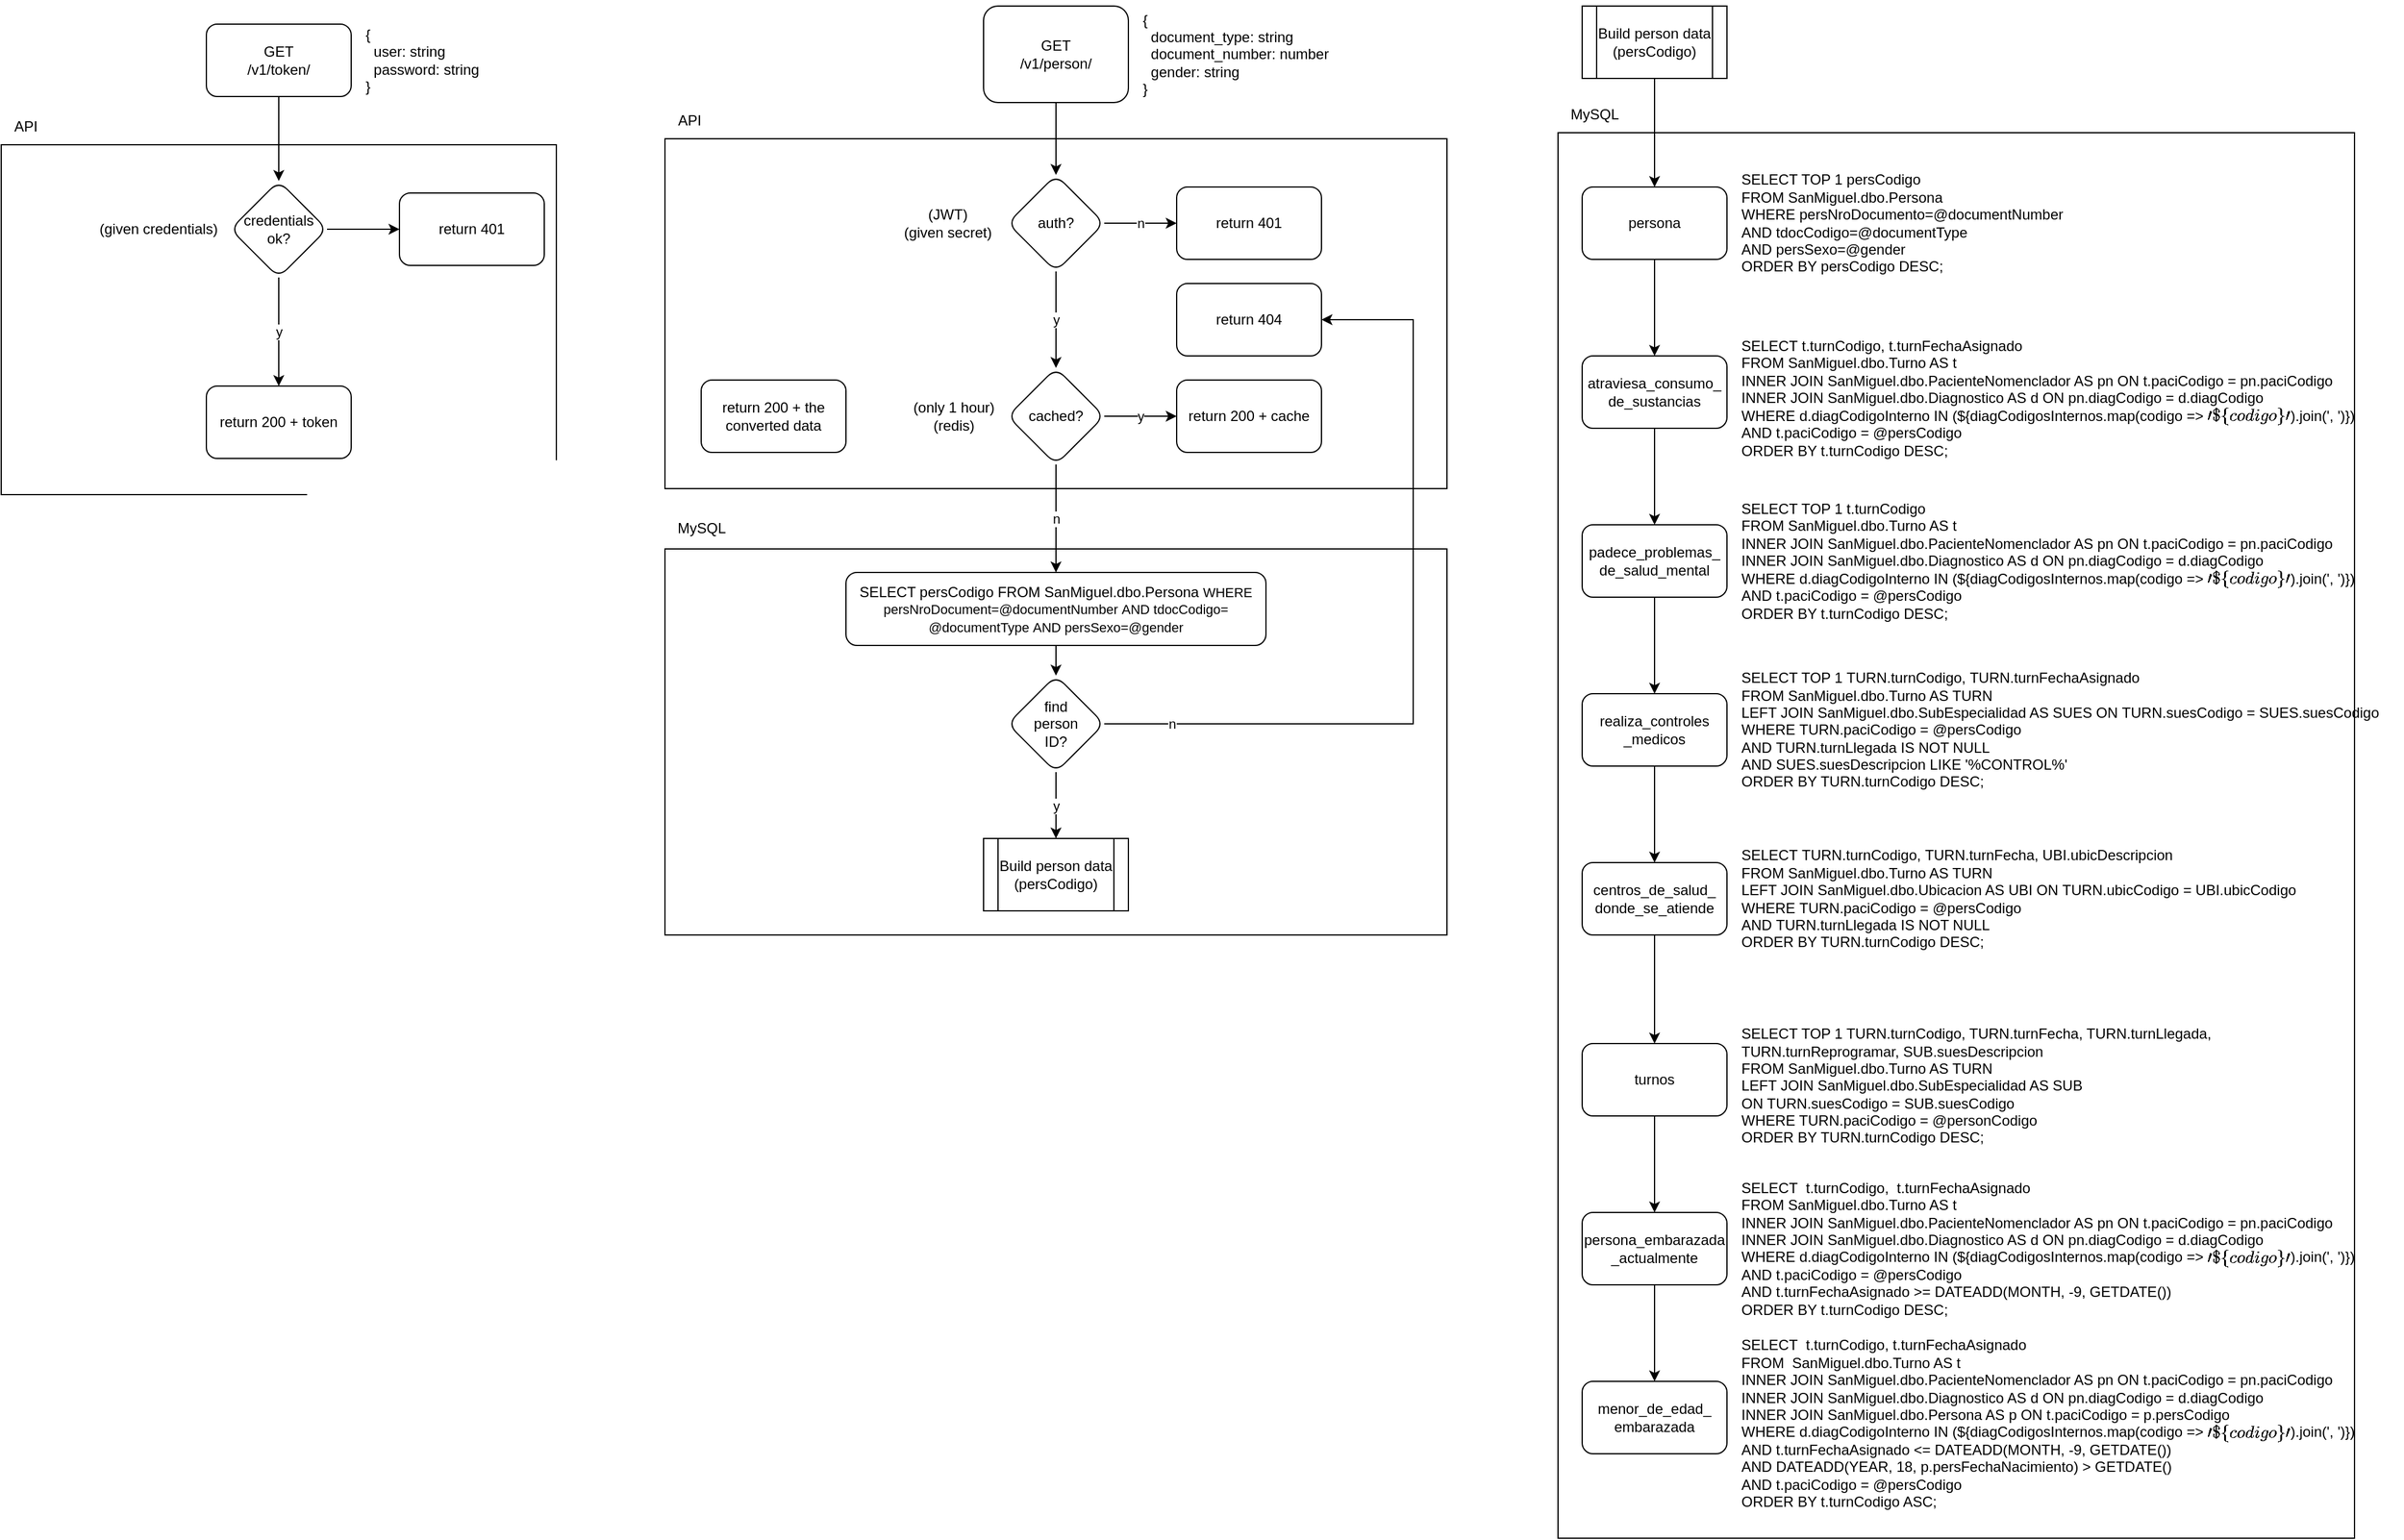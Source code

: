 <mxfile version="21.5.1" type="device">
  <diagram id="tqikUtxPhzJvZVu4Q-P9" name="Página-1">
    <mxGraphModel dx="2987" dy="1204" grid="1" gridSize="10" guides="1" tooltips="1" connect="1" arrows="1" fold="1" page="1" pageScale="1" pageWidth="827" pageHeight="1169" math="0" shadow="0">
      <root>
        <mxCell id="0" />
        <mxCell id="1" parent="0" />
        <mxCell id="yw7I1AUccvKGoU4C4xOq-10" value="" style="rounded=0;whiteSpace=wrap;html=1;" parent="1" vertex="1">
          <mxGeometry x="830" y="135" width="660" height="1165" as="geometry" />
        </mxCell>
        <mxCell id="SzLB2kqHh-W_0eBdyGde-36" value="" style="rounded=0;whiteSpace=wrap;html=1;" parent="1" vertex="1">
          <mxGeometry x="90" y="480" width="648" height="320" as="geometry" />
        </mxCell>
        <mxCell id="SzLB2kqHh-W_0eBdyGde-31" value="" style="rounded=0;whiteSpace=wrap;html=1;" parent="1" vertex="1">
          <mxGeometry x="-460" y="145" width="460" height="290" as="geometry" />
        </mxCell>
        <mxCell id="SzLB2kqHh-W_0eBdyGde-32" value="API" style="text;html=1;align=center;verticalAlign=middle;resizable=0;points=[];autosize=1;strokeColor=none;fillColor=none;" parent="1" vertex="1">
          <mxGeometry x="-460" y="115" width="40" height="30" as="geometry" />
        </mxCell>
        <mxCell id="SzLB2kqHh-W_0eBdyGde-6" value="" style="rounded=0;whiteSpace=wrap;html=1;" parent="1" vertex="1">
          <mxGeometry x="90" y="140" width="648" height="290" as="geometry" />
        </mxCell>
        <mxCell id="SzLB2kqHh-W_0eBdyGde-12" value="" style="edgeStyle=orthogonalEdgeStyle;rounded=0;orthogonalLoop=1;jettySize=auto;html=1;" parent="1" source="SzLB2kqHh-W_0eBdyGde-2" target="SzLB2kqHh-W_0eBdyGde-11" edge="1">
          <mxGeometry relative="1" as="geometry" />
        </mxCell>
        <mxCell id="SzLB2kqHh-W_0eBdyGde-2" value="GET&lt;br&gt;/v1/person/" style="rounded=1;whiteSpace=wrap;html=1;" parent="1" vertex="1">
          <mxGeometry x="354" y="30" width="120" height="80" as="geometry" />
        </mxCell>
        <mxCell id="SzLB2kqHh-W_0eBdyGde-5" value="{&lt;br style=&quot;&quot;&gt;&lt;span style=&quot;&quot;&gt;&amp;nbsp; document_type: string&lt;/span&gt;&lt;br style=&quot;&quot;&gt;&lt;span style=&quot;&quot;&gt;&amp;nbsp; document_number: number&lt;/span&gt;&lt;br style=&quot;&quot;&gt;&lt;span style=&quot;&quot;&gt;&amp;nbsp; gender: string&lt;/span&gt;&lt;br style=&quot;&quot;&gt;&lt;div style=&quot;&quot;&gt;&lt;span style=&quot;background-color: initial;&quot;&gt;}&lt;/span&gt;&lt;/div&gt;" style="text;html=1;align=left;verticalAlign=middle;resizable=0;points=[];autosize=1;strokeColor=none;fillColor=none;" parent="1" vertex="1">
          <mxGeometry x="484" y="25" width="180" height="90" as="geometry" />
        </mxCell>
        <mxCell id="SzLB2kqHh-W_0eBdyGde-7" value="API" style="text;html=1;align=center;verticalAlign=middle;resizable=0;points=[];autosize=1;strokeColor=none;fillColor=none;" parent="1" vertex="1">
          <mxGeometry x="90" y="110" width="40" height="30" as="geometry" />
        </mxCell>
        <mxCell id="SzLB2kqHh-W_0eBdyGde-14" value="n" style="edgeStyle=orthogonalEdgeStyle;rounded=0;orthogonalLoop=1;jettySize=auto;html=1;" parent="1" source="SzLB2kqHh-W_0eBdyGde-11" target="SzLB2kqHh-W_0eBdyGde-13" edge="1">
          <mxGeometry relative="1" as="geometry" />
        </mxCell>
        <mxCell id="SzLB2kqHh-W_0eBdyGde-16" value="y" style="edgeStyle=orthogonalEdgeStyle;rounded=0;orthogonalLoop=1;jettySize=auto;html=1;" parent="1" source="SzLB2kqHh-W_0eBdyGde-11" target="SzLB2kqHh-W_0eBdyGde-15" edge="1">
          <mxGeometry relative="1" as="geometry" />
        </mxCell>
        <mxCell id="SzLB2kqHh-W_0eBdyGde-11" value="auth?" style="rhombus;whiteSpace=wrap;html=1;rounded=1;" parent="1" vertex="1">
          <mxGeometry x="374" y="170" width="80" height="80" as="geometry" />
        </mxCell>
        <mxCell id="SzLB2kqHh-W_0eBdyGde-13" value="return 401" style="whiteSpace=wrap;html=1;rounded=1;" parent="1" vertex="1">
          <mxGeometry x="514" y="180" width="120" height="60" as="geometry" />
        </mxCell>
        <mxCell id="SzLB2kqHh-W_0eBdyGde-20" value="y" style="edgeStyle=orthogonalEdgeStyle;rounded=0;orthogonalLoop=1;jettySize=auto;html=1;" parent="1" source="SzLB2kqHh-W_0eBdyGde-15" target="SzLB2kqHh-W_0eBdyGde-19" edge="1">
          <mxGeometry relative="1" as="geometry" />
        </mxCell>
        <mxCell id="SzLB2kqHh-W_0eBdyGde-35" value="n" style="edgeStyle=orthogonalEdgeStyle;rounded=0;orthogonalLoop=1;jettySize=auto;html=1;entryX=0.5;entryY=0;entryDx=0;entryDy=0;" parent="1" source="SzLB2kqHh-W_0eBdyGde-15" target="btfMsoCEjF6bPDK-sMk6-1" edge="1">
          <mxGeometry relative="1" as="geometry">
            <mxPoint x="414" y="500" as="targetPoint" />
          </mxGeometry>
        </mxCell>
        <mxCell id="SzLB2kqHh-W_0eBdyGde-15" value="cached?" style="rhombus;whiteSpace=wrap;html=1;rounded=1;" parent="1" vertex="1">
          <mxGeometry x="374" y="330" width="80" height="80" as="geometry" />
        </mxCell>
        <mxCell id="SzLB2kqHh-W_0eBdyGde-19" value="return 200 + cache" style="whiteSpace=wrap;html=1;rounded=1;" parent="1" vertex="1">
          <mxGeometry x="514" y="340" width="120" height="60" as="geometry" />
        </mxCell>
        <mxCell id="SzLB2kqHh-W_0eBdyGde-21" value="(JWT)&lt;br&gt;(given secret)" style="text;html=1;align=center;verticalAlign=middle;resizable=0;points=[];autosize=1;strokeColor=none;fillColor=none;" parent="1" vertex="1">
          <mxGeometry x="274" y="190" width="100" height="40" as="geometry" />
        </mxCell>
        <mxCell id="SzLB2kqHh-W_0eBdyGde-22" value="(only 1 hour)&lt;br&gt;(redis)" style="text;html=1;align=center;verticalAlign=middle;resizable=0;points=[];autosize=1;strokeColor=none;fillColor=none;" parent="1" vertex="1">
          <mxGeometry x="284" y="350" width="90" height="40" as="geometry" />
        </mxCell>
        <mxCell id="SzLB2kqHh-W_0eBdyGde-25" value="" style="edgeStyle=orthogonalEdgeStyle;rounded=0;orthogonalLoop=1;jettySize=auto;html=1;" parent="1" source="SzLB2kqHh-W_0eBdyGde-23" target="SzLB2kqHh-W_0eBdyGde-24" edge="1">
          <mxGeometry relative="1" as="geometry" />
        </mxCell>
        <mxCell id="SzLB2kqHh-W_0eBdyGde-23" value="GET &lt;br&gt;/v1/token/" style="rounded=1;whiteSpace=wrap;html=1;" parent="1" vertex="1">
          <mxGeometry x="-290" y="45" width="120" height="60" as="geometry" />
        </mxCell>
        <mxCell id="SzLB2kqHh-W_0eBdyGde-27" value="y" style="edgeStyle=orthogonalEdgeStyle;rounded=0;orthogonalLoop=1;jettySize=auto;html=1;" parent="1" source="SzLB2kqHh-W_0eBdyGde-24" target="SzLB2kqHh-W_0eBdyGde-26" edge="1">
          <mxGeometry relative="1" as="geometry" />
        </mxCell>
        <mxCell id="SzLB2kqHh-W_0eBdyGde-29" value="" style="edgeStyle=orthogonalEdgeStyle;rounded=0;orthogonalLoop=1;jettySize=auto;html=1;" parent="1" source="SzLB2kqHh-W_0eBdyGde-24" target="SzLB2kqHh-W_0eBdyGde-28" edge="1">
          <mxGeometry relative="1" as="geometry" />
        </mxCell>
        <mxCell id="SzLB2kqHh-W_0eBdyGde-24" value="credentials ok?" style="rhombus;whiteSpace=wrap;html=1;rounded=1;" parent="1" vertex="1">
          <mxGeometry x="-270" y="175" width="80" height="80" as="geometry" />
        </mxCell>
        <mxCell id="SzLB2kqHh-W_0eBdyGde-26" value="return 200 + token" style="whiteSpace=wrap;html=1;rounded=1;" parent="1" vertex="1">
          <mxGeometry x="-290" y="345" width="120" height="60" as="geometry" />
        </mxCell>
        <mxCell id="SzLB2kqHh-W_0eBdyGde-28" value="return 401" style="whiteSpace=wrap;html=1;rounded=1;" parent="1" vertex="1">
          <mxGeometry x="-130" y="185" width="120" height="60" as="geometry" />
        </mxCell>
        <mxCell id="SzLB2kqHh-W_0eBdyGde-30" value="(given credentials)" style="text;html=1;align=center;verticalAlign=middle;resizable=0;points=[];autosize=1;strokeColor=none;fillColor=none;" parent="1" vertex="1">
          <mxGeometry x="-390" y="200" width="120" height="30" as="geometry" />
        </mxCell>
        <mxCell id="SzLB2kqHh-W_0eBdyGde-33" value="{&lt;br style=&quot;&quot;&gt;&amp;nbsp; user: string&lt;br&gt;&amp;nbsp; password: string&lt;br style=&quot;&quot;&gt;&lt;div style=&quot;&quot;&gt;&lt;span style=&quot;background-color: initial;&quot;&gt;}&lt;/span&gt;&lt;/div&gt;" style="text;html=1;align=left;verticalAlign=middle;resizable=0;points=[];autosize=1;strokeColor=none;fillColor=none;" parent="1" vertex="1">
          <mxGeometry x="-160" y="40" width="120" height="70" as="geometry" />
        </mxCell>
        <mxCell id="SzLB2kqHh-W_0eBdyGde-39" value="y" style="edgeStyle=orthogonalEdgeStyle;rounded=0;orthogonalLoop=1;jettySize=auto;html=1;exitX=0.5;exitY=1;exitDx=0;exitDy=0;entryX=0.5;entryY=0;entryDx=0;entryDy=0;" parent="1" source="SzLB2kqHh-W_0eBdyGde-46" target="yw7I1AUccvKGoU4C4xOq-5" edge="1">
          <mxGeometry relative="1" as="geometry">
            <mxPoint x="414" y="560" as="sourcePoint" />
            <mxPoint x="414" y="720" as="targetPoint" />
          </mxGeometry>
        </mxCell>
        <mxCell id="SzLB2kqHh-W_0eBdyGde-37" value="MySQL" style="text;html=1;align=center;verticalAlign=middle;resizable=0;points=[];autosize=1;strokeColor=none;fillColor=none;" parent="1" vertex="1">
          <mxGeometry x="90" y="448" width="60" height="30" as="geometry" />
        </mxCell>
        <mxCell id="SzLB2kqHh-W_0eBdyGde-41" value="return 200 + the converted data" style="whiteSpace=wrap;html=1;rounded=1;" parent="1" vertex="1">
          <mxGeometry x="120" y="340" width="120" height="60" as="geometry" />
        </mxCell>
        <mxCell id="btfMsoCEjF6bPDK-sMk6-4" value="n" style="edgeStyle=orthogonalEdgeStyle;rounded=0;orthogonalLoop=1;jettySize=auto;html=1;entryX=1;entryY=0.5;entryDx=0;entryDy=0;" parent="1" source="SzLB2kqHh-W_0eBdyGde-46" target="SzLB2kqHh-W_0eBdyGde-47" edge="1">
          <mxGeometry x="-0.833" relative="1" as="geometry">
            <mxPoint as="offset" />
            <Array as="points">
              <mxPoint x="710" y="625" />
              <mxPoint x="710" y="290" />
            </Array>
          </mxGeometry>
        </mxCell>
        <mxCell id="SzLB2kqHh-W_0eBdyGde-46" value="find &lt;br&gt;person &lt;br&gt;ID?" style="rhombus;whiteSpace=wrap;html=1;rounded=1;" parent="1" vertex="1">
          <mxGeometry x="374" y="585" width="80" height="80" as="geometry" />
        </mxCell>
        <mxCell id="SzLB2kqHh-W_0eBdyGde-47" value="return 404" style="whiteSpace=wrap;html=1;rounded=1;" parent="1" vertex="1">
          <mxGeometry x="514" y="260" width="120" height="60" as="geometry" />
        </mxCell>
        <mxCell id="btfMsoCEjF6bPDK-sMk6-3" value="" style="edgeStyle=orthogonalEdgeStyle;rounded=0;orthogonalLoop=1;jettySize=auto;html=1;" parent="1" source="btfMsoCEjF6bPDK-sMk6-1" target="SzLB2kqHh-W_0eBdyGde-46" edge="1">
          <mxGeometry relative="1" as="geometry" />
        </mxCell>
        <mxCell id="btfMsoCEjF6bPDK-sMk6-1" value="SELECT persCodigo FROM SanMiguel.dbo.Persona&amp;nbsp;&lt;span style=&quot;font-size: 11px; text-align: left;&quot;&gt;WHERE persNroDocument=@documentNumber&amp;nbsp;&lt;/span&gt;&lt;span style=&quot;font-size: 11px; text-align: left;&quot;&gt;AND tdocCodigo= @documentType&amp;nbsp;&lt;/span&gt;&lt;span style=&quot;font-size: 11px; text-align: left;&quot;&gt;AND persSexo=@gender&lt;/span&gt;" style="rounded=1;whiteSpace=wrap;html=1;" parent="1" vertex="1">
          <mxGeometry x="240" y="499.5" width="348" height="60.5" as="geometry" />
        </mxCell>
        <mxCell id="yw7I1AUccvKGoU4C4xOq-5" value="Build person data&lt;br&gt;(persCodigo)" style="shape=process;whiteSpace=wrap;html=1;backgroundOutline=1;" parent="1" vertex="1">
          <mxGeometry x="354" y="720" width="120" height="60" as="geometry" />
        </mxCell>
        <mxCell id="63lbZl-XXimrNBZXyhIL-7" value="" style="edgeStyle=orthogonalEdgeStyle;rounded=0;orthogonalLoop=1;jettySize=auto;html=1;" edge="1" parent="1" source="yw7I1AUccvKGoU4C4xOq-7" target="63lbZl-XXimrNBZXyhIL-6">
          <mxGeometry relative="1" as="geometry" />
        </mxCell>
        <mxCell id="yw7I1AUccvKGoU4C4xOq-7" value="Build person data&lt;br&gt;(persCodigo)" style="shape=process;whiteSpace=wrap;html=1;backgroundOutline=1;" parent="1" vertex="1">
          <mxGeometry x="850" y="30" width="120" height="60" as="geometry" />
        </mxCell>
        <mxCell id="yw7I1AUccvKGoU4C4xOq-11" value="MySQL" style="text;html=1;align=center;verticalAlign=middle;resizable=0;points=[];autosize=1;strokeColor=none;fillColor=none;" parent="1" vertex="1">
          <mxGeometry x="830" y="105" width="60" height="30" as="geometry" />
        </mxCell>
        <mxCell id="yw7I1AUccvKGoU4C4xOq-12" value="&lt;font style=&quot;font-size: 12px;&quot;&gt;SELECT TOP 1 TURN.turnCodigo, TURN.turnFecha, TURN.turnLlegada, &lt;br&gt;TURN.turnReprogramar, SUB.suesDescripcion &lt;br&gt;FROM SanMiguel.dbo.Turno AS TURN &lt;br&gt;LEFT JOIN SanMiguel.dbo.SubEspecialidad AS SUB &lt;br&gt;ON TURN.suesCodigo = SUB.suesCodigo &lt;br&gt;WHERE TURN.paciCodigo = @personCodigo&lt;br&gt;ORDER BY TURN.turnCodigo DESC;&lt;/font&gt;" style="text;html=1;align=left;verticalAlign=middle;resizable=0;points=[];autosize=1;strokeColor=none;fillColor=none;" parent="1" vertex="1">
          <mxGeometry x="980" y="870" width="410" height="110" as="geometry" />
        </mxCell>
        <mxCell id="63lbZl-XXimrNBZXyhIL-26" value="" style="edgeStyle=orthogonalEdgeStyle;rounded=0;orthogonalLoop=1;jettySize=auto;html=1;" edge="1" parent="1" source="yw7I1AUccvKGoU4C4xOq-14" target="63lbZl-XXimrNBZXyhIL-25">
          <mxGeometry relative="1" as="geometry" />
        </mxCell>
        <mxCell id="yw7I1AUccvKGoU4C4xOq-14" value="turnos" style="rounded=1;whiteSpace=wrap;html=1;" parent="1" vertex="1">
          <mxGeometry x="850" y="890" width="120" height="60" as="geometry" />
        </mxCell>
        <mxCell id="63lbZl-XXimrNBZXyhIL-11" value="" style="edgeStyle=orthogonalEdgeStyle;rounded=0;orthogonalLoop=1;jettySize=auto;html=1;" edge="1" parent="1" source="63lbZl-XXimrNBZXyhIL-6" target="63lbZl-XXimrNBZXyhIL-10">
          <mxGeometry relative="1" as="geometry" />
        </mxCell>
        <mxCell id="63lbZl-XXimrNBZXyhIL-6" value="persona" style="rounded=1;whiteSpace=wrap;html=1;" vertex="1" parent="1">
          <mxGeometry x="850" y="180" width="120" height="60" as="geometry" />
        </mxCell>
        <mxCell id="63lbZl-XXimrNBZXyhIL-16" value="" style="edgeStyle=orthogonalEdgeStyle;rounded=0;orthogonalLoop=1;jettySize=auto;html=1;" edge="1" parent="1" source="63lbZl-XXimrNBZXyhIL-10" target="63lbZl-XXimrNBZXyhIL-15">
          <mxGeometry relative="1" as="geometry" />
        </mxCell>
        <mxCell id="63lbZl-XXimrNBZXyhIL-10" value="atraviesa_consumo_&lt;br&gt;de_sustancias" style="rounded=1;whiteSpace=wrap;html=1;" vertex="1" parent="1">
          <mxGeometry x="850" y="320" width="120" height="60" as="geometry" />
        </mxCell>
        <mxCell id="63lbZl-XXimrNBZXyhIL-13" value="SELECT TOP 1 persCodigo &lt;br&gt;FROM SanMiguel.dbo.Persona &lt;br&gt;WHERE persNroDocumento=@documentNumber &lt;br&gt;AND tdocCodigo=@documentType &lt;br&gt;AND persSexo=@gender &lt;br&gt;ORDER BY persCodigo DESC;" style="text;html=1;align=left;verticalAlign=middle;resizable=0;points=[];autosize=1;strokeColor=none;fillColor=none;" vertex="1" parent="1">
          <mxGeometry x="980" y="160" width="290" height="100" as="geometry" />
        </mxCell>
        <mxCell id="63lbZl-XXimrNBZXyhIL-14" value="&lt;div style=&quot;line-height: 120%;&quot;&gt;SELECT&amp;nbsp;&lt;span style=&quot;background-color: initial;&quot;&gt;t.turnCodigo,&amp;nbsp;&lt;/span&gt;&lt;span style=&quot;background-color: initial;&quot;&gt;t.turnFechaAsignado&lt;/span&gt;&lt;/div&gt;&lt;div style=&quot;line-height: 120%;&quot;&gt;FROM&amp;nbsp;&lt;span style=&quot;background-color: initial;&quot;&gt;SanMiguel.dbo.Turno AS t&lt;/span&gt;&lt;/div&gt;&lt;div style=&quot;line-height: 120%;&quot;&gt;INNER JOIN&amp;nbsp;&lt;span style=&quot;background-color: initial;&quot;&gt;SanMiguel.dbo.PacienteNomenclador AS pn ON t.paciCodigo = pn.paciCodigo&lt;/span&gt;&lt;/div&gt;&lt;div style=&quot;line-height: 120%;&quot;&gt;INNER JOIN&amp;nbsp;&lt;span style=&quot;background-color: initial;&quot;&gt;SanMiguel.dbo.Diagnostico AS d ON pn.diagCodigo = d.diagCodigo&lt;/span&gt;&lt;/div&gt;&lt;div style=&quot;line-height: 120%;&quot;&gt;WHERE&amp;nbsp;&lt;span style=&quot;background-color: initial;&quot;&gt;d.diagCodigoInterno IN (${diagCodigosInternos.map(codigo =&amp;gt; `&#39;${codigo}&#39;`).join(&#39;, &#39;)})&lt;/span&gt;&lt;/div&gt;&lt;div style=&quot;line-height: 120%;&quot;&gt;AND&amp;nbsp;&lt;span style=&quot;background-color: initial;&quot;&gt;t.paciCodigo = @persCodigo&lt;/span&gt;&lt;/div&gt;&lt;div style=&quot;line-height: 120%;&quot;&gt;ORDER BY t.turnCodigo DESC;&lt;/div&gt;" style="text;html=1;align=left;verticalAlign=middle;resizable=0;points=[];autosize=1;strokeColor=none;fillColor=none;" vertex="1" parent="1">
          <mxGeometry x="980" y="300" width="530" height="110" as="geometry" />
        </mxCell>
        <mxCell id="63lbZl-XXimrNBZXyhIL-19" value="" style="edgeStyle=orthogonalEdgeStyle;rounded=0;orthogonalLoop=1;jettySize=auto;html=1;" edge="1" parent="1" source="63lbZl-XXimrNBZXyhIL-15" target="63lbZl-XXimrNBZXyhIL-18">
          <mxGeometry relative="1" as="geometry" />
        </mxCell>
        <mxCell id="63lbZl-XXimrNBZXyhIL-15" value="padece_problemas_&lt;br&gt;de_salud_mental" style="rounded=1;whiteSpace=wrap;html=1;" vertex="1" parent="1">
          <mxGeometry x="850" y="460" width="120" height="60" as="geometry" />
        </mxCell>
        <mxCell id="63lbZl-XXimrNBZXyhIL-17" value="&lt;div&gt;SELECT TOP 1&amp;nbsp;&lt;span style=&quot;background-color: initial;&quot;&gt;t.turnCodigo&lt;/span&gt;&lt;/div&gt;&lt;div&gt;FROM&amp;nbsp;&lt;span style=&quot;background-color: initial;&quot;&gt;SanMiguel.dbo.Turno AS t&lt;/span&gt;&lt;/div&gt;&lt;div&gt;INNER JOIN&amp;nbsp;&lt;span style=&quot;background-color: initial;&quot;&gt;SanMiguel.dbo.PacienteNomenclador AS pn ON t.paciCodigo = pn.paciCodigo&amp;nbsp;&lt;/span&gt;&lt;/div&gt;&lt;div&gt;INNER JOIN&amp;nbsp;&lt;span style=&quot;background-color: initial;&quot;&gt;SanMiguel.dbo.Diagnostico AS d ON pn.diagCodigo = d.diagCodigo&amp;nbsp;&lt;/span&gt;&lt;/div&gt;&lt;div&gt;WHERE&amp;nbsp;&lt;span style=&quot;background-color: initial;&quot;&gt;d.diagCodigoInterno IN (${diagCodigosInternos.map(codigo =&amp;gt; `&#39;${codigo}&#39;`).join(&#39;, &#39;)})&lt;/span&gt;&lt;/div&gt;&lt;div&gt;&lt;span style=&quot;background-color: initial;&quot;&gt;AND&amp;nbsp;&lt;/span&gt;&lt;span style=&quot;background-color: initial;&quot;&gt;t.paciCodigo = @persCodigo&lt;/span&gt;&lt;/div&gt;&lt;div&gt;ORDER BY t.turnCodigo DESC;&lt;/div&gt;" style="text;html=1;align=left;verticalAlign=middle;resizable=0;points=[];autosize=1;strokeColor=none;fillColor=none;" vertex="1" parent="1">
          <mxGeometry x="980" y="435" width="530" height="110" as="geometry" />
        </mxCell>
        <mxCell id="63lbZl-XXimrNBZXyhIL-22" value="" style="edgeStyle=orthogonalEdgeStyle;rounded=0;orthogonalLoop=1;jettySize=auto;html=1;" edge="1" parent="1" source="63lbZl-XXimrNBZXyhIL-18" target="63lbZl-XXimrNBZXyhIL-21">
          <mxGeometry relative="1" as="geometry" />
        </mxCell>
        <mxCell id="63lbZl-XXimrNBZXyhIL-18" value="realiza_controles&lt;br&gt;_medicos" style="rounded=1;whiteSpace=wrap;html=1;" vertex="1" parent="1">
          <mxGeometry x="850" y="600" width="120" height="60" as="geometry" />
        </mxCell>
        <mxCell id="63lbZl-XXimrNBZXyhIL-20" value="&lt;div&gt;SELECT TOP 1&amp;nbsp;&lt;span style=&quot;background-color: initial;&quot;&gt;TURN.turnCodigo,&amp;nbsp;&lt;/span&gt;&lt;span style=&quot;background-color: initial;&quot;&gt;TURN.turnFechaAsignado&lt;/span&gt;&lt;/div&gt;&lt;div&gt;FROM&amp;nbsp;&lt;span style=&quot;background-color: initial;&quot;&gt;SanMiguel.dbo.Turno AS TURN&lt;/span&gt;&lt;/div&gt;&lt;div&gt;LEFT JOIN SanMiguel.dbo.SubEspecialidad AS SUES ON&amp;nbsp;&lt;span style=&quot;background-color: initial;&quot;&gt;TURN.suesCodigo = SUES.suesCodigo&lt;/span&gt;&lt;/div&gt;&lt;div&gt;WHERE&amp;nbsp;&lt;span style=&quot;background-color: initial;&quot;&gt;TURN.paciCodigo = @persCodigo&amp;nbsp;&lt;/span&gt;&lt;/div&gt;&lt;div&gt;&lt;span style=&quot;background-color: initial;&quot;&gt;AND&amp;nbsp;&lt;/span&gt;&lt;span style=&quot;background-color: initial;&quot;&gt;TURN.turnLlegada IS NOT NULL&amp;nbsp;&lt;/span&gt;&lt;/div&gt;&lt;div&gt;&lt;span style=&quot;background-color: initial;&quot;&gt;AND&amp;nbsp;&lt;/span&gt;&lt;span style=&quot;background-color: initial;&quot;&gt;SUES.suesDescripcion LIKE &#39;%CONTROL%&#39;&lt;/span&gt;&lt;/div&gt;&lt;div&gt;ORDER BY TURN.turnCodigo DESC;&lt;/div&gt;" style="text;html=1;align=left;verticalAlign=middle;resizable=0;points=[];autosize=1;strokeColor=none;fillColor=none;" vertex="1" parent="1">
          <mxGeometry x="980" y="575" width="550" height="110" as="geometry" />
        </mxCell>
        <mxCell id="63lbZl-XXimrNBZXyhIL-24" value="" style="edgeStyle=orthogonalEdgeStyle;rounded=0;orthogonalLoop=1;jettySize=auto;html=1;" edge="1" parent="1" source="63lbZl-XXimrNBZXyhIL-21" target="yw7I1AUccvKGoU4C4xOq-14">
          <mxGeometry relative="1" as="geometry" />
        </mxCell>
        <mxCell id="63lbZl-XXimrNBZXyhIL-21" value="centros_de_salud_&lt;br&gt;donde_se_atiende" style="rounded=1;whiteSpace=wrap;html=1;" vertex="1" parent="1">
          <mxGeometry x="850" y="740" width="120" height="60" as="geometry" />
        </mxCell>
        <mxCell id="63lbZl-XXimrNBZXyhIL-23" value="&lt;div&gt;SELECT&amp;nbsp;&lt;span style=&quot;background-color: initial;&quot;&gt;TURN.turnCodigo,&amp;nbsp;&lt;/span&gt;&lt;span style=&quot;background-color: initial;&quot;&gt;TURN.turnFecha,&amp;nbsp;&lt;/span&gt;&lt;span style=&quot;background-color: initial;&quot;&gt;UBI.ubicDescripcion&lt;/span&gt;&lt;/div&gt;&lt;div&gt;FROM&amp;nbsp;&lt;span style=&quot;background-color: initial;&quot;&gt;SanMiguel.dbo.Turno AS TURN&lt;/span&gt;&lt;/div&gt;&lt;div&gt;LEFT JOIN SanMiguel.dbo.Ubicacion AS UBI ON&amp;nbsp;&lt;span style=&quot;background-color: initial;&quot;&gt;TURN.ubicCodigo = UBI.ubicCodigo&lt;/span&gt;&lt;/div&gt;&lt;div&gt;&lt;span style=&quot;background-color: initial;&quot;&gt;WHERE&amp;nbsp;&lt;/span&gt;&lt;span style=&quot;background-color: initial;&quot;&gt;TURN.paciCodigo = @persCodigo&amp;nbsp;&lt;/span&gt;&lt;/div&gt;&lt;div&gt;&lt;span style=&quot;background-color: initial;&quot;&gt;AND&amp;nbsp;&lt;/span&gt;&lt;span style=&quot;background-color: initial;&quot;&gt;TURN.turnLlegada IS NOT NULL&lt;/span&gt;&lt;/div&gt;&lt;div&gt;ORDER BY TURN.turnCodigo DESC;&lt;/div&gt;" style="text;html=1;align=left;verticalAlign=middle;resizable=0;points=[];autosize=1;strokeColor=none;fillColor=none;" vertex="1" parent="1">
          <mxGeometry x="980" y="720" width="480" height="100" as="geometry" />
        </mxCell>
        <mxCell id="63lbZl-XXimrNBZXyhIL-29" value="" style="edgeStyle=orthogonalEdgeStyle;rounded=0;orthogonalLoop=1;jettySize=auto;html=1;" edge="1" parent="1" source="63lbZl-XXimrNBZXyhIL-25" target="63lbZl-XXimrNBZXyhIL-28">
          <mxGeometry relative="1" as="geometry" />
        </mxCell>
        <mxCell id="63lbZl-XXimrNBZXyhIL-25" value="persona_embarazada&lt;br&gt;_actualmente" style="rounded=1;whiteSpace=wrap;html=1;" vertex="1" parent="1">
          <mxGeometry x="850" y="1030" width="120" height="60" as="geometry" />
        </mxCell>
        <mxCell id="63lbZl-XXimrNBZXyhIL-27" value="&lt;div&gt;SELECT&amp;nbsp;&amp;nbsp;&lt;span style=&quot;background-color: initial;&quot;&gt;t.turnCodigo,&amp;nbsp;&amp;nbsp;&lt;/span&gt;&lt;span style=&quot;background-color: initial;&quot;&gt;t.turnFechaAsignado&lt;/span&gt;&lt;/div&gt;&lt;div&gt;FROM&amp;nbsp;&lt;span style=&quot;background-color: initial;&quot;&gt;SanMiguel.dbo.Turno AS t&lt;/span&gt;&lt;/div&gt;&lt;div&gt;INNER JOIN&amp;nbsp;&lt;span style=&quot;background-color: initial;&quot;&gt;SanMiguel.dbo.PacienteNomenclador AS pn ON t.paciCodigo = pn.paciCodigo&amp;nbsp;&lt;/span&gt;&lt;/div&gt;&lt;div&gt;INNER JOIN&amp;nbsp;&lt;span style=&quot;background-color: initial;&quot;&gt;SanMiguel.dbo.Diagnostico AS d ON pn.diagCodigo = d.diagCodigo&amp;nbsp;&lt;/span&gt;&lt;/div&gt;&lt;div&gt;WHERE&amp;nbsp;&lt;span style=&quot;background-color: initial;&quot;&gt;d.diagCodigoInterno IN (${diagCodigosInternos.map(codigo =&amp;gt; `&#39;${codigo}&#39;`).join(&#39;, &#39;)})&lt;/span&gt;&lt;/div&gt;&lt;div&gt;AND&amp;nbsp;&lt;span style=&quot;background-color: initial;&quot;&gt;t.paciCodigo = @persCodigo&lt;/span&gt;&lt;/div&gt;&lt;div&gt;AND t.turnFechaAsignado &amp;gt;= DATEADD(MONTH, -9, GETDATE())&lt;/div&gt;&lt;div&gt;ORDER BY t.turnCodigo DESC;&lt;/div&gt;" style="text;html=1;align=left;verticalAlign=middle;resizable=0;points=[];autosize=1;strokeColor=none;fillColor=none;" vertex="1" parent="1">
          <mxGeometry x="980" y="995" width="530" height="130" as="geometry" />
        </mxCell>
        <mxCell id="63lbZl-XXimrNBZXyhIL-28" value="menor_de_edad_&lt;br&gt;embarazada" style="rounded=1;whiteSpace=wrap;html=1;" vertex="1" parent="1">
          <mxGeometry x="850" y="1170" width="120" height="60" as="geometry" />
        </mxCell>
        <mxCell id="63lbZl-XXimrNBZXyhIL-30" value="&lt;div&gt;SELECT&amp;nbsp;&amp;nbsp;&lt;span style=&quot;background-color: initial;&quot;&gt;t.turnCodigo,&amp;nbsp;&lt;/span&gt;&lt;span style=&quot;background-color: initial;&quot;&gt;t.turnFechaAsignado&lt;/span&gt;&lt;/div&gt;&lt;div&gt;FROM&amp;nbsp;&amp;nbsp;&lt;span style=&quot;background-color: initial;&quot;&gt;SanMiguel.dbo.Turno AS t&lt;/span&gt;&lt;/div&gt;&lt;div&gt;INNER JOIN&amp;nbsp;&lt;span style=&quot;background-color: initial;&quot;&gt;SanMiguel.dbo.PacienteNomenclador AS pn ON t.paciCodigo = pn.paciCodigo&amp;nbsp;&lt;/span&gt;&lt;/div&gt;&lt;div&gt;INNER JOIN&amp;nbsp;&lt;span style=&quot;background-color: initial;&quot;&gt;SanMiguel.dbo.Diagnostico AS d ON pn.diagCodigo = d.diagCodigo&amp;nbsp;&lt;/span&gt;&lt;/div&gt;&lt;div&gt;INNER JOIN&amp;nbsp;&lt;span style=&quot;background-color: initial;&quot;&gt;SanMiguel.dbo.Persona AS p ON t.paciCodigo = p.persCodigo&lt;/span&gt;&lt;/div&gt;&lt;div&gt;WHERE&amp;nbsp;&lt;span style=&quot;background-color: initial;&quot;&gt;d.diagCodigoInterno IN (${diagCodigosInternos.map(codigo =&amp;gt; `&#39;${codigo}&#39;`).join(&#39;, &#39;)})&lt;/span&gt;&lt;/div&gt;&lt;div&gt;AND t.turnFechaAsignado &amp;lt;= DATEADD(MONTH, -9, GETDATE())&lt;/div&gt;&lt;div&gt;AND DATEADD(YEAR, 18, p.persFechaNacimiento) &amp;gt; GETDATE()&lt;/div&gt;&lt;div&gt;AND t.paciCodigo = @persCodigo&lt;/div&gt;&lt;div&gt;ORDER BY t.turnCodigo ASC;&lt;/div&gt;" style="text;html=1;align=left;verticalAlign=middle;resizable=0;points=[];autosize=1;strokeColor=none;fillColor=none;" vertex="1" parent="1">
          <mxGeometry x="980" y="1125" width="530" height="160" as="geometry" />
        </mxCell>
      </root>
    </mxGraphModel>
  </diagram>
</mxfile>
